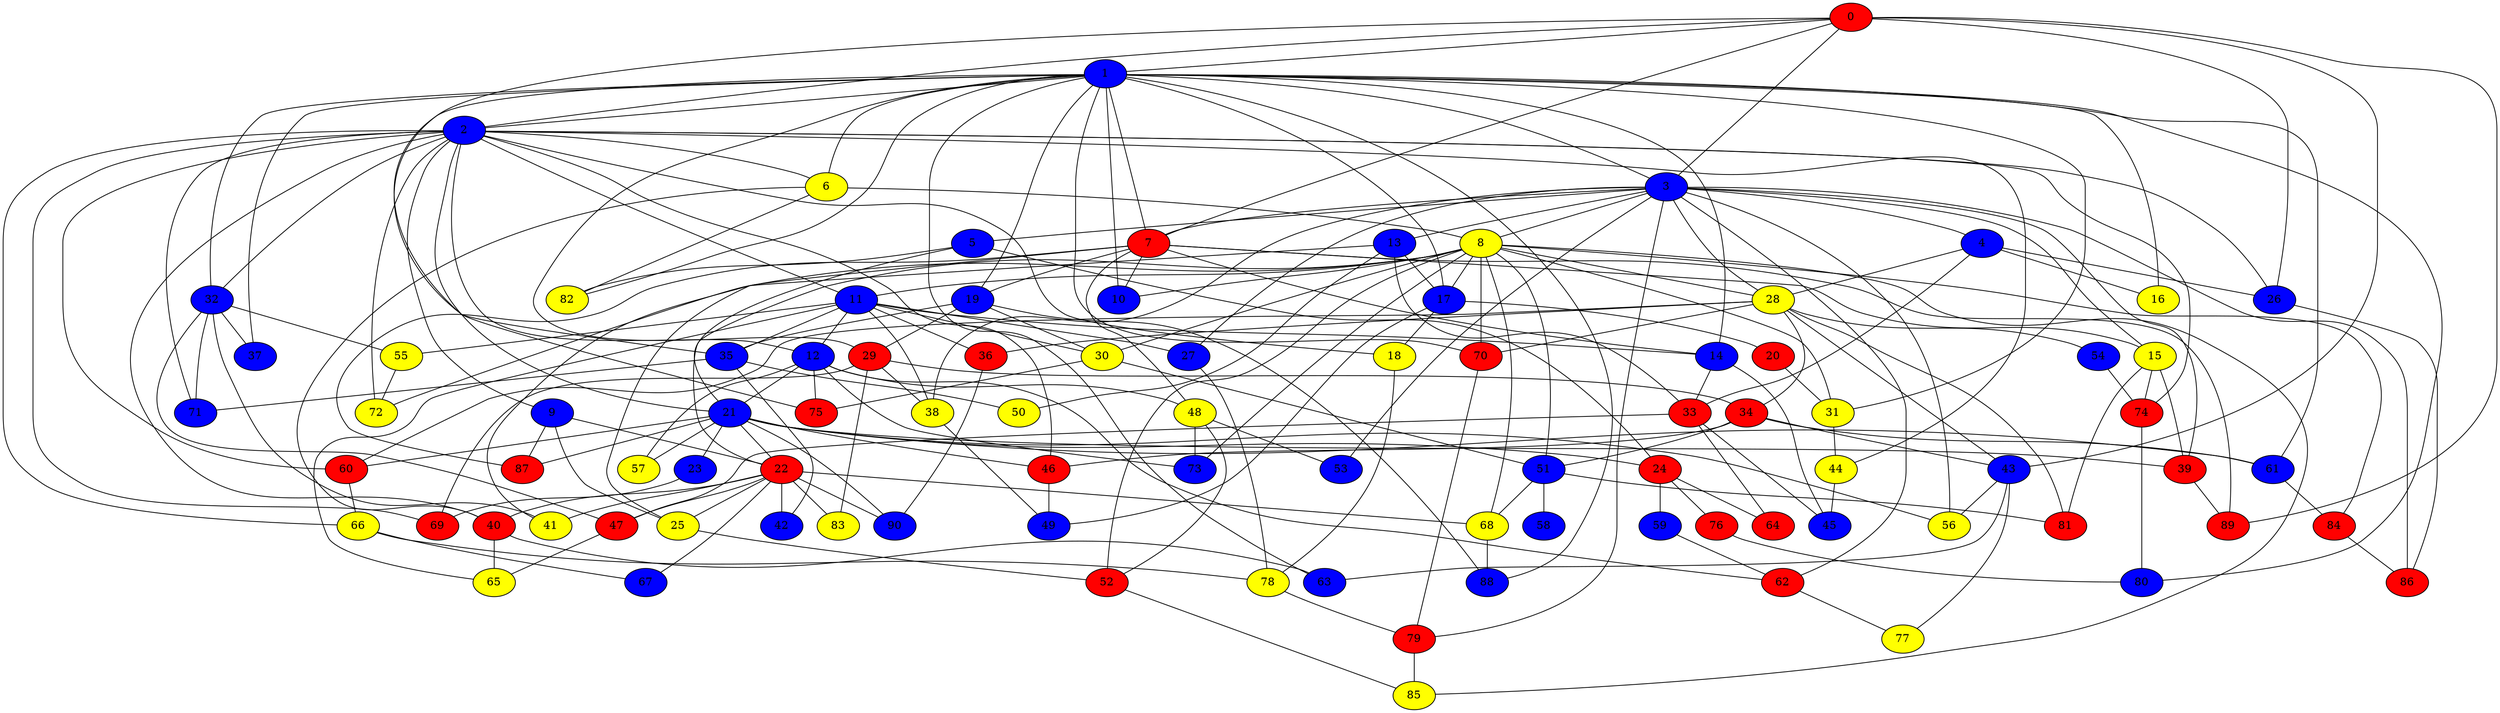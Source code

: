 graph {
0 [style = filled fillcolor = red];
1 [style = filled fillcolor = blue];
2 [style = filled fillcolor = blue];
3 [style = filled fillcolor = blue];
4 [style = filled fillcolor = blue];
5 [style = filled fillcolor = blue];
6 [style = filled fillcolor = yellow];
7 [style = filled fillcolor = red];
8 [style = filled fillcolor = yellow];
9 [style = filled fillcolor = blue];
10 [style = filled fillcolor = blue];
11 [style = filled fillcolor = blue];
12 [style = filled fillcolor = blue];
13 [style = filled fillcolor = blue];
14 [style = filled fillcolor = blue];
15 [style = filled fillcolor = yellow];
16 [style = filled fillcolor = yellow];
17 [style = filled fillcolor = blue];
18 [style = filled fillcolor = yellow];
19 [style = filled fillcolor = blue];
20 [style = filled fillcolor = red];
21 [style = filled fillcolor = blue];
22 [style = filled fillcolor = red];
23 [style = filled fillcolor = blue];
24 [style = filled fillcolor = red];
25 [style = filled fillcolor = yellow];
26 [style = filled fillcolor = blue];
27 [style = filled fillcolor = blue];
28 [style = filled fillcolor = yellow];
29 [style = filled fillcolor = red];
30 [style = filled fillcolor = yellow];
31 [style = filled fillcolor = yellow];
32 [style = filled fillcolor = blue];
33 [style = filled fillcolor = red];
34 [style = filled fillcolor = red];
35 [style = filled fillcolor = blue];
36 [style = filled fillcolor = red];
37 [style = filled fillcolor = blue];
38 [style = filled fillcolor = yellow];
39 [style = filled fillcolor = red];
40 [style = filled fillcolor = red];
41 [style = filled fillcolor = yellow];
42 [style = filled fillcolor = blue];
43 [style = filled fillcolor = blue];
44 [style = filled fillcolor = yellow];
45 [style = filled fillcolor = blue];
46 [style = filled fillcolor = red];
47 [style = filled fillcolor = red];
48 [style = filled fillcolor = yellow];
49 [style = filled fillcolor = blue];
50 [style = filled fillcolor = yellow];
51 [style = filled fillcolor = blue];
52 [style = filled fillcolor = red];
53 [style = filled fillcolor = blue];
54 [style = filled fillcolor = blue];
55 [style = filled fillcolor = yellow];
56 [style = filled fillcolor = yellow];
57 [style = filled fillcolor = yellow];
58 [style = filled fillcolor = blue];
59 [style = filled fillcolor = blue];
60 [style = filled fillcolor = red];
61 [style = filled fillcolor = blue];
62 [style = filled fillcolor = red];
63 [style = filled fillcolor = blue];
64 [style = filled fillcolor = red];
65 [style = filled fillcolor = yellow];
66 [style = filled fillcolor = yellow];
67 [style = filled fillcolor = blue];
68 [style = filled fillcolor = yellow];
69 [style = filled fillcolor = red];
70 [style = filled fillcolor = red];
71 [style = filled fillcolor = blue];
72 [style = filled fillcolor = yellow];
73 [style = filled fillcolor = blue];
74 [style = filled fillcolor = red];
75 [style = filled fillcolor = red];
76 [style = filled fillcolor = red];
77 [style = filled fillcolor = yellow];
78 [style = filled fillcolor = yellow];
79 [style = filled fillcolor = red];
80 [style = filled fillcolor = blue];
81 [style = filled fillcolor = red];
82 [style = filled fillcolor = yellow];
83 [style = filled fillcolor = yellow];
84 [style = filled fillcolor = red];
85 [style = filled fillcolor = yellow];
86 [style = filled fillcolor = red];
87 [style = filled fillcolor = red];
88 [style = filled fillcolor = blue];
89 [style = filled fillcolor = red];
90 [style = filled fillcolor = blue];
0 -- 1;
0 -- 2;
0 -- 3;
0 -- 7;
0 -- 26;
0 -- 35;
0 -- 43;
0 -- 89;
1 -- 2;
1 -- 3;
1 -- 6;
1 -- 7;
1 -- 10;
1 -- 14;
1 -- 16;
1 -- 17;
1 -- 19;
1 -- 29;
1 -- 31;
1 -- 32;
1 -- 37;
1 -- 61;
1 -- 63;
1 -- 70;
1 -- 75;
1 -- 80;
1 -- 82;
1 -- 88;
2 -- 6;
2 -- 9;
2 -- 11;
2 -- 12;
2 -- 18;
2 -- 21;
2 -- 26;
2 -- 32;
2 -- 40;
2 -- 44;
2 -- 46;
2 -- 60;
2 -- 66;
2 -- 69;
2 -- 71;
2 -- 72;
2 -- 74;
3 -- 4;
3 -- 5;
3 -- 7;
3 -- 8;
3 -- 13;
3 -- 15;
3 -- 27;
3 -- 28;
3 -- 38;
3 -- 39;
3 -- 53;
3 -- 56;
3 -- 62;
3 -- 79;
3 -- 86;
4 -- 16;
4 -- 26;
4 -- 28;
4 -- 33;
5 -- 21;
5 -- 24;
5 -- 82;
6 -- 8;
6 -- 40;
6 -- 82;
7 -- 10;
7 -- 14;
7 -- 15;
7 -- 19;
7 -- 25;
7 -- 48;
7 -- 87;
7 -- 89;
8 -- 10;
8 -- 11;
8 -- 17;
8 -- 22;
8 -- 28;
8 -- 30;
8 -- 31;
8 -- 51;
8 -- 52;
8 -- 68;
8 -- 70;
8 -- 72;
8 -- 73;
8 -- 84;
8 -- 85;
9 -- 22;
9 -- 25;
9 -- 87;
11 -- 12;
11 -- 14;
11 -- 27;
11 -- 30;
11 -- 35;
11 -- 36;
11 -- 38;
11 -- 55;
11 -- 65;
12 -- 21;
12 -- 48;
12 -- 57;
12 -- 62;
12 -- 73;
12 -- 75;
13 -- 17;
13 -- 33;
13 -- 41;
13 -- 50;
14 -- 33;
14 -- 45;
15 -- 39;
15 -- 74;
15 -- 81;
17 -- 18;
17 -- 20;
17 -- 49;
18 -- 78;
19 -- 29;
19 -- 30;
19 -- 35;
19 -- 88;
20 -- 31;
21 -- 22;
21 -- 23;
21 -- 24;
21 -- 39;
21 -- 46;
21 -- 56;
21 -- 57;
21 -- 60;
21 -- 61;
21 -- 87;
21 -- 90;
22 -- 25;
22 -- 40;
22 -- 41;
22 -- 42;
22 -- 47;
22 -- 67;
22 -- 68;
22 -- 83;
22 -- 90;
23 -- 69;
24 -- 59;
24 -- 64;
24 -- 76;
25 -- 52;
26 -- 86;
27 -- 78;
28 -- 34;
28 -- 36;
28 -- 43;
28 -- 54;
28 -- 60;
28 -- 70;
28 -- 81;
29 -- 34;
29 -- 38;
29 -- 69;
29 -- 83;
30 -- 51;
30 -- 75;
31 -- 44;
32 -- 37;
32 -- 41;
32 -- 47;
32 -- 55;
32 -- 71;
33 -- 45;
33 -- 47;
33 -- 64;
34 -- 43;
34 -- 46;
34 -- 51;
34 -- 61;
35 -- 42;
35 -- 50;
35 -- 71;
36 -- 90;
38 -- 49;
39 -- 89;
40 -- 63;
40 -- 65;
43 -- 56;
43 -- 63;
43 -- 77;
44 -- 45;
46 -- 49;
47 -- 65;
48 -- 52;
48 -- 53;
48 -- 73;
51 -- 58;
51 -- 68;
51 -- 81;
52 -- 85;
54 -- 74;
55 -- 72;
59 -- 62;
60 -- 66;
61 -- 84;
62 -- 77;
66 -- 67;
66 -- 78;
68 -- 88;
70 -- 79;
74 -- 80;
76 -- 80;
78 -- 79;
79 -- 85;
84 -- 86;
}
